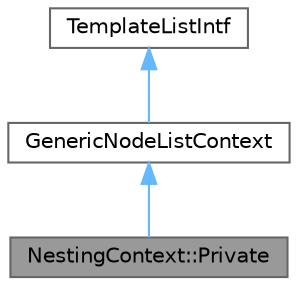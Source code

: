 digraph "NestingContext::Private"
{
 // INTERACTIVE_SVG=YES
 // LATEX_PDF_SIZE
  bgcolor="transparent";
  edge [fontname=Helvetica,fontsize=10,labelfontname=Helvetica,labelfontsize=10];
  node [fontname=Helvetica,fontsize=10,shape=box,height=0.2,width=0.4];
  Node1 [label="NestingContext::Private",height=0.2,width=0.4,color="gray40", fillcolor="grey60", style="filled", fontcolor="black",tooltip=" "];
  Node2 -> Node1 [dir="back",color="steelblue1",style="solid",tooltip=" "];
  Node2 [label="GenericNodeListContext",height=0.2,width=0.4,color="gray40", fillcolor="white", style="filled",URL="$d6/dcb/class_generic_node_list_context.html",tooltip="standard template list implementation"];
  Node3 -> Node2 [dir="back",color="steelblue1",style="solid",tooltip=" "];
  Node3 [label="TemplateListIntf",height=0.2,width=0.4,color="gray40", fillcolor="white", style="filled",URL="$d6/d88/class_template_list_intf.html",tooltip="Abstract read-only interface for a context value of type list."];
}
